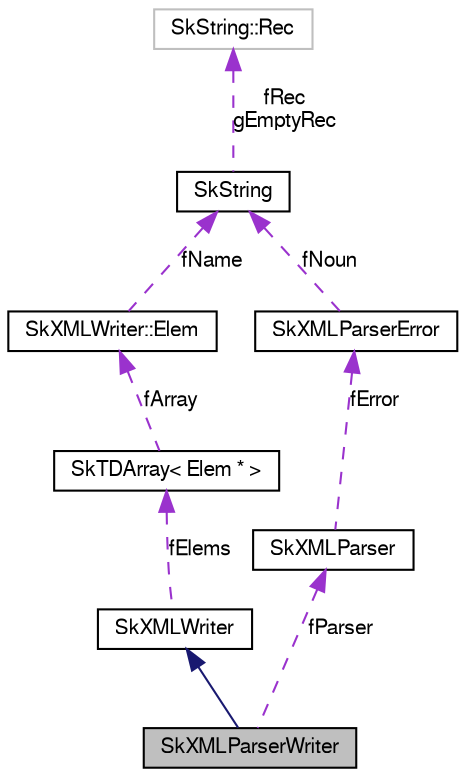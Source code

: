 digraph G
{
  edge [fontname="FreeSans",fontsize="10",labelfontname="FreeSans",labelfontsize="10"];
  node [fontname="FreeSans",fontsize="10",shape=record];
  Node1 [label="SkXMLParserWriter",height=0.2,width=0.4,color="black", fillcolor="grey75", style="filled" fontcolor="black"];
  Node2 -> Node1 [dir=back,color="midnightblue",fontsize="10",style="solid",fontname="FreeSans"];
  Node2 [label="SkXMLWriter",height=0.2,width=0.4,color="black", fillcolor="white", style="filled",URL="$class_sk_x_m_l_writer.html"];
  Node3 -> Node2 [dir=back,color="darkorchid3",fontsize="10",style="dashed",label="fElems",fontname="FreeSans"];
  Node3 [label="SkTDArray\< Elem * \>",height=0.2,width=0.4,color="black", fillcolor="white", style="filled",URL="$class_sk_t_d_array.html"];
  Node4 -> Node3 [dir=back,color="darkorchid3",fontsize="10",style="dashed",label="fArray",fontname="FreeSans"];
  Node4 [label="SkXMLWriter::Elem",height=0.2,width=0.4,color="black", fillcolor="white", style="filled",URL="$struct_sk_x_m_l_writer_1_1_elem.html"];
  Node5 -> Node4 [dir=back,color="darkorchid3",fontsize="10",style="dashed",label="fName",fontname="FreeSans"];
  Node5 [label="SkString",height=0.2,width=0.4,color="black", fillcolor="white", style="filled",URL="$class_sk_string.html"];
  Node6 -> Node5 [dir=back,color="darkorchid3",fontsize="10",style="dashed",label="fRec\ngEmptyRec",fontname="FreeSans"];
  Node6 [label="SkString::Rec",height=0.2,width=0.4,color="grey75", fillcolor="white", style="filled"];
  Node7 -> Node1 [dir=back,color="darkorchid3",fontsize="10",style="dashed",label="fParser",fontname="FreeSans"];
  Node7 [label="SkXMLParser",height=0.2,width=0.4,color="black", fillcolor="white", style="filled",URL="$class_sk_x_m_l_parser.html"];
  Node8 -> Node7 [dir=back,color="darkorchid3",fontsize="10",style="dashed",label="fError",fontname="FreeSans"];
  Node8 [label="SkXMLParserError",height=0.2,width=0.4,color="black", fillcolor="white", style="filled",URL="$class_sk_x_m_l_parser_error.html"];
  Node5 -> Node8 [dir=back,color="darkorchid3",fontsize="10",style="dashed",label="fNoun",fontname="FreeSans"];
}

